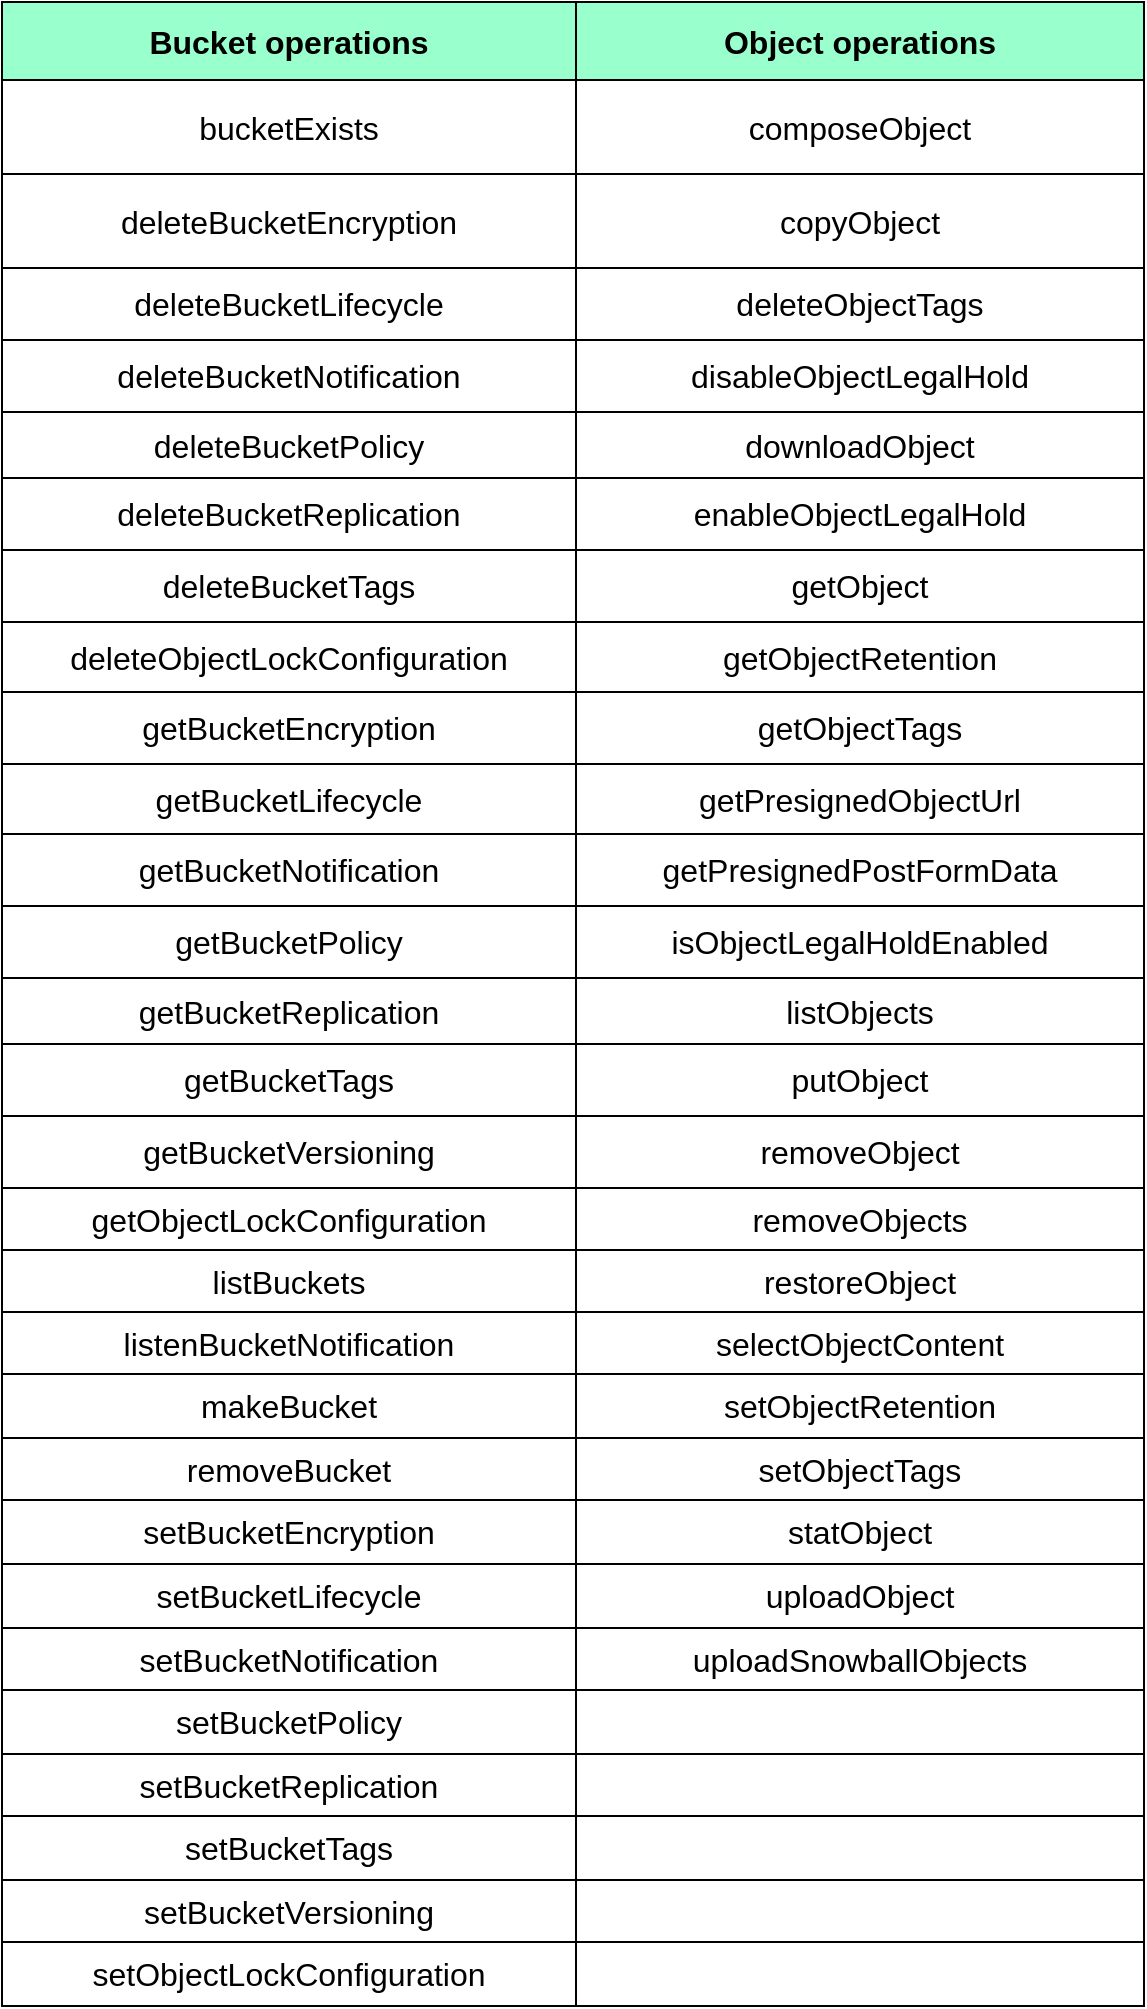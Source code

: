 <mxfile version="24.2.7" type="github">
  <diagram name="MinioClient" id="0LsnsbijukVLt6VLD8lf">
    <mxGraphModel dx="1434" dy="786" grid="0" gridSize="10" guides="1" tooltips="1" connect="1" arrows="1" fold="1" page="1" pageScale="1" pageWidth="827" pageHeight="1169" math="0" shadow="0">
      <root>
        <mxCell id="0" />
        <mxCell id="1" parent="0" />
        <mxCell id="zMTB_hW9dfb-LZWBAFQF-9" value="" style="childLayout=tableLayout;recursiveResize=0;shadow=0;fillColor=none;fontFamily=Helvetica;fontSize=16;labelBackgroundColor=none;fontColor=#000000;" vertex="1" parent="1">
          <mxGeometry x="167" y="66" width="571" height="1002" as="geometry" />
        </mxCell>
        <mxCell id="zMTB_hW9dfb-LZWBAFQF-10" value="" style="shape=tableRow;horizontal=0;startSize=0;swimlaneHead=0;swimlaneBody=0;top=0;left=0;bottom=0;right=0;dropTarget=0;collapsible=0;recursiveResize=0;expand=0;fontStyle=0;fillColor=none;strokeColor=inherit;fontFamily=Helvetica;fontSize=16;labelBackgroundColor=none;fontColor=#000000;" vertex="1" parent="zMTB_hW9dfb-LZWBAFQF-9">
          <mxGeometry width="571" height="39" as="geometry" />
        </mxCell>
        <mxCell id="zMTB_hW9dfb-LZWBAFQF-11" value="&lt;span style=&quot;font-size: 16px; font-weight: 600;&quot;&gt;Bucket operations&lt;/span&gt;" style="connectable=0;recursiveResize=0;strokeColor=inherit;fillColor=#99FFCC;align=center;whiteSpace=wrap;html=1;fontFamily=Helvetica;fontSize=16;labelBackgroundColor=none;fontColor=#000000;" vertex="1" parent="zMTB_hW9dfb-LZWBAFQF-10">
          <mxGeometry width="287" height="39" as="geometry">
            <mxRectangle width="287" height="39" as="alternateBounds" />
          </mxGeometry>
        </mxCell>
        <mxCell id="zMTB_hW9dfb-LZWBAFQF-12" value="&lt;span style=&quot;font-size: 16px; font-weight: 600;&quot;&gt;Object operations&lt;/span&gt;" style="connectable=0;recursiveResize=0;strokeColor=inherit;fillColor=#99FFCC;align=center;whiteSpace=wrap;html=1;fontFamily=Helvetica;fontSize=16;labelBackgroundColor=none;fontColor=#000000;" vertex="1" parent="zMTB_hW9dfb-LZWBAFQF-10">
          <mxGeometry x="287" width="284" height="39" as="geometry">
            <mxRectangle width="284" height="39" as="alternateBounds" />
          </mxGeometry>
        </mxCell>
        <mxCell id="zMTB_hW9dfb-LZWBAFQF-14" style="shape=tableRow;horizontal=0;startSize=0;swimlaneHead=0;swimlaneBody=0;top=0;left=0;bottom=0;right=0;dropTarget=0;collapsible=0;recursiveResize=0;expand=0;fontStyle=0;fillColor=none;strokeColor=inherit;fontFamily=Helvetica;fontSize=16;labelBackgroundColor=none;fontColor=#000000;" vertex="1" parent="zMTB_hW9dfb-LZWBAFQF-9">
          <mxGeometry y="39" width="571" height="47" as="geometry" />
        </mxCell>
        <mxCell id="zMTB_hW9dfb-LZWBAFQF-15" value="&lt;span style=&quot;font-size: 16px; text-align: start; white-space-collapse: break-spaces;&quot;&gt;bucketExists&lt;/span&gt;" style="connectable=0;recursiveResize=0;strokeColor=inherit;fillColor=none;align=center;whiteSpace=wrap;html=1;fontFamily=Helvetica;fontSize=16;labelBackgroundColor=none;fontColor=#000000;" vertex="1" parent="zMTB_hW9dfb-LZWBAFQF-14">
          <mxGeometry width="287" height="47" as="geometry">
            <mxRectangle width="287" height="47" as="alternateBounds" />
          </mxGeometry>
        </mxCell>
        <mxCell id="zMTB_hW9dfb-LZWBAFQF-16" value="&lt;span style=&quot;font-size: 16px; text-align: start; white-space-collapse: break-spaces;&quot;&gt;composeObject&lt;/span&gt;" style="connectable=0;recursiveResize=0;strokeColor=inherit;fillColor=none;align=center;whiteSpace=wrap;html=1;fontFamily=Helvetica;fontSize=16;labelBackgroundColor=none;fontColor=#000000;" vertex="1" parent="zMTB_hW9dfb-LZWBAFQF-14">
          <mxGeometry x="287" width="284" height="47" as="geometry">
            <mxRectangle width="284" height="47" as="alternateBounds" />
          </mxGeometry>
        </mxCell>
        <mxCell id="zMTB_hW9dfb-LZWBAFQF-18" style="shape=tableRow;horizontal=0;startSize=0;swimlaneHead=0;swimlaneBody=0;top=0;left=0;bottom=0;right=0;dropTarget=0;collapsible=0;recursiveResize=0;expand=0;fontStyle=0;fillColor=none;strokeColor=inherit;fontFamily=Helvetica;fontSize=16;labelBackgroundColor=none;fontColor=#000000;" vertex="1" parent="zMTB_hW9dfb-LZWBAFQF-9">
          <mxGeometry y="86" width="571" height="47" as="geometry" />
        </mxCell>
        <mxCell id="zMTB_hW9dfb-LZWBAFQF-19" value="&lt;span style=&quot;font-size: 16px; text-align: start; white-space-collapse: break-spaces;&quot;&gt;deleteBucketEncryption&lt;/span&gt;" style="connectable=0;recursiveResize=0;strokeColor=inherit;fillColor=none;align=center;whiteSpace=wrap;html=1;fontFamily=Helvetica;fontSize=16;labelBackgroundColor=none;fontColor=#000000;" vertex="1" parent="zMTB_hW9dfb-LZWBAFQF-18">
          <mxGeometry width="287" height="47" as="geometry">
            <mxRectangle width="287" height="47" as="alternateBounds" />
          </mxGeometry>
        </mxCell>
        <mxCell id="zMTB_hW9dfb-LZWBAFQF-20" value="&lt;span style=&quot;font-size: 16px; text-align: start; white-space-collapse: break-spaces;&quot;&gt;copyObject&lt;/span&gt;" style="connectable=0;recursiveResize=0;strokeColor=inherit;fillColor=none;align=center;whiteSpace=wrap;html=1;fontFamily=Helvetica;fontSize=16;labelBackgroundColor=none;fontColor=#000000;" vertex="1" parent="zMTB_hW9dfb-LZWBAFQF-18">
          <mxGeometry x="287" width="284" height="47" as="geometry">
            <mxRectangle width="284" height="47" as="alternateBounds" />
          </mxGeometry>
        </mxCell>
        <mxCell id="zMTB_hW9dfb-LZWBAFQF-22" value="" style="shape=tableRow;horizontal=0;startSize=0;swimlaneHead=0;swimlaneBody=0;top=0;left=0;bottom=0;right=0;dropTarget=0;collapsible=0;recursiveResize=0;expand=0;fontStyle=0;fillColor=none;strokeColor=inherit;fontFamily=Helvetica;fontSize=16;labelBackgroundColor=none;fontColor=#000000;" vertex="1" parent="zMTB_hW9dfb-LZWBAFQF-9">
          <mxGeometry y="133" width="571" height="36" as="geometry" />
        </mxCell>
        <mxCell id="zMTB_hW9dfb-LZWBAFQF-23" value="&lt;span style=&quot;font-size: 16px; text-align: start; white-space-collapse: break-spaces;&quot;&gt;deleteBucketLifecycle&lt;/span&gt;" style="connectable=0;recursiveResize=0;strokeColor=inherit;fillColor=none;align=center;whiteSpace=wrap;html=1;fontFamily=Helvetica;fontSize=16;labelBackgroundColor=none;fontColor=#000000;" vertex="1" parent="zMTB_hW9dfb-LZWBAFQF-22">
          <mxGeometry width="287" height="36" as="geometry">
            <mxRectangle width="287" height="36" as="alternateBounds" />
          </mxGeometry>
        </mxCell>
        <mxCell id="zMTB_hW9dfb-LZWBAFQF-24" value="&lt;span style=&quot;font-size: 16px; text-align: start; white-space-collapse: break-spaces;&quot;&gt;deleteObjectTags&lt;/span&gt;" style="connectable=0;recursiveResize=0;strokeColor=inherit;fillColor=none;align=center;whiteSpace=wrap;html=1;fontFamily=Helvetica;fontSize=16;labelBackgroundColor=none;fontColor=#000000;" vertex="1" parent="zMTB_hW9dfb-LZWBAFQF-22">
          <mxGeometry x="287" width="284" height="36" as="geometry">
            <mxRectangle width="284" height="36" as="alternateBounds" />
          </mxGeometry>
        </mxCell>
        <mxCell id="zMTB_hW9dfb-LZWBAFQF-26" value="" style="shape=tableRow;horizontal=0;startSize=0;swimlaneHead=0;swimlaneBody=0;top=0;left=0;bottom=0;right=0;dropTarget=0;collapsible=0;recursiveResize=0;expand=0;fontStyle=0;fillColor=none;strokeColor=inherit;fontFamily=Helvetica;fontSize=16;labelBackgroundColor=none;fontColor=#000000;" vertex="1" parent="zMTB_hW9dfb-LZWBAFQF-9">
          <mxGeometry y="169" width="571" height="36" as="geometry" />
        </mxCell>
        <mxCell id="zMTB_hW9dfb-LZWBAFQF-27" value="&lt;span style=&quot;font-size: 16px; text-align: start; white-space-collapse: break-spaces;&quot;&gt;deleteBucketNotification&lt;/span&gt;" style="connectable=0;recursiveResize=0;strokeColor=inherit;fillColor=none;align=center;whiteSpace=wrap;html=1;fontFamily=Helvetica;fontSize=16;labelBackgroundColor=none;fontColor=#000000;" vertex="1" parent="zMTB_hW9dfb-LZWBAFQF-26">
          <mxGeometry width="287" height="36" as="geometry">
            <mxRectangle width="287" height="36" as="alternateBounds" />
          </mxGeometry>
        </mxCell>
        <mxCell id="zMTB_hW9dfb-LZWBAFQF-28" value="&lt;span style=&quot;font-size: 16px; text-align: start; white-space-collapse: break-spaces;&quot;&gt;disableObjectLegalHold&lt;/span&gt;" style="connectable=0;recursiveResize=0;strokeColor=inherit;fillColor=none;align=center;whiteSpace=wrap;html=1;fontFamily=Helvetica;fontSize=16;labelBackgroundColor=none;fontColor=#000000;" vertex="1" parent="zMTB_hW9dfb-LZWBAFQF-26">
          <mxGeometry x="287" width="284" height="36" as="geometry">
            <mxRectangle width="284" height="36" as="alternateBounds" />
          </mxGeometry>
        </mxCell>
        <mxCell id="zMTB_hW9dfb-LZWBAFQF-29" value="" style="shape=tableRow;horizontal=0;startSize=0;swimlaneHead=0;swimlaneBody=0;top=0;left=0;bottom=0;right=0;dropTarget=0;collapsible=0;recursiveResize=0;expand=0;fontStyle=0;fillColor=none;strokeColor=inherit;fontFamily=Helvetica;fontSize=16;labelBackgroundColor=none;fontColor=#000000;" vertex="1" parent="zMTB_hW9dfb-LZWBAFQF-9">
          <mxGeometry y="205" width="571" height="33" as="geometry" />
        </mxCell>
        <mxCell id="zMTB_hW9dfb-LZWBAFQF-30" value="&lt;span style=&quot;font-size: 16px; text-align: start; white-space-collapse: break-spaces;&quot;&gt;deleteBucketPolicy&lt;/span&gt;" style="connectable=0;recursiveResize=0;strokeColor=inherit;fillColor=none;align=center;whiteSpace=wrap;html=1;fontFamily=Helvetica;fontSize=16;labelBackgroundColor=none;fontColor=#000000;" vertex="1" parent="zMTB_hW9dfb-LZWBAFQF-29">
          <mxGeometry width="287" height="33" as="geometry">
            <mxRectangle width="287" height="33" as="alternateBounds" />
          </mxGeometry>
        </mxCell>
        <mxCell id="zMTB_hW9dfb-LZWBAFQF-31" value="&lt;span style=&quot;font-size: 16px; text-align: start; white-space-collapse: break-spaces;&quot;&gt;downloadObject&lt;/span&gt;" style="connectable=0;recursiveResize=0;strokeColor=inherit;fillColor=none;align=center;whiteSpace=wrap;html=1;fontFamily=Helvetica;fontSize=16;labelBackgroundColor=none;fontColor=#000000;" vertex="1" parent="zMTB_hW9dfb-LZWBAFQF-29">
          <mxGeometry x="287" width="284" height="33" as="geometry">
            <mxRectangle width="284" height="33" as="alternateBounds" />
          </mxGeometry>
        </mxCell>
        <mxCell id="zMTB_hW9dfb-LZWBAFQF-32" value="" style="shape=tableRow;horizontal=0;startSize=0;swimlaneHead=0;swimlaneBody=0;top=0;left=0;bottom=0;right=0;dropTarget=0;collapsible=0;recursiveResize=0;expand=0;fontStyle=0;fillColor=none;strokeColor=inherit;fontFamily=Helvetica;fontSize=16;labelBackgroundColor=none;fontColor=#000000;" vertex="1" parent="zMTB_hW9dfb-LZWBAFQF-9">
          <mxGeometry y="238" width="571" height="36" as="geometry" />
        </mxCell>
        <mxCell id="zMTB_hW9dfb-LZWBAFQF-33" value="&lt;span style=&quot;font-size: 16px; text-align: start; white-space-collapse: break-spaces;&quot;&gt;deleteBucketReplication&lt;/span&gt;" style="connectable=0;recursiveResize=0;strokeColor=inherit;fillColor=none;align=center;whiteSpace=wrap;html=1;fontFamily=Helvetica;fontSize=16;labelBackgroundColor=none;fontColor=#000000;" vertex="1" parent="zMTB_hW9dfb-LZWBAFQF-32">
          <mxGeometry width="287" height="36" as="geometry">
            <mxRectangle width="287" height="36" as="alternateBounds" />
          </mxGeometry>
        </mxCell>
        <mxCell id="zMTB_hW9dfb-LZWBAFQF-34" value="&lt;span style=&quot;font-size: 16px; text-align: start; white-space-collapse: break-spaces;&quot;&gt;enableObjectLegalHold&lt;/span&gt;" style="connectable=0;recursiveResize=0;strokeColor=inherit;fillColor=none;align=center;whiteSpace=wrap;html=1;fontFamily=Helvetica;fontSize=16;labelBackgroundColor=none;fontColor=#000000;" vertex="1" parent="zMTB_hW9dfb-LZWBAFQF-32">
          <mxGeometry x="287" width="284" height="36" as="geometry">
            <mxRectangle width="284" height="36" as="alternateBounds" />
          </mxGeometry>
        </mxCell>
        <mxCell id="zMTB_hW9dfb-LZWBAFQF-35" value="" style="shape=tableRow;horizontal=0;startSize=0;swimlaneHead=0;swimlaneBody=0;top=0;left=0;bottom=0;right=0;dropTarget=0;collapsible=0;recursiveResize=0;expand=0;fontStyle=0;fillColor=none;strokeColor=inherit;fontFamily=Helvetica;fontSize=16;labelBackgroundColor=none;fontColor=#000000;" vertex="1" parent="zMTB_hW9dfb-LZWBAFQF-9">
          <mxGeometry y="274" width="571" height="36" as="geometry" />
        </mxCell>
        <mxCell id="zMTB_hW9dfb-LZWBAFQF-36" value="&lt;span style=&quot;font-size: 16px; text-align: start; white-space-collapse: break-spaces;&quot;&gt;deleteBucketTags&lt;/span&gt;" style="connectable=0;recursiveResize=0;strokeColor=inherit;fillColor=none;align=center;whiteSpace=wrap;html=1;fontFamily=Helvetica;fontSize=16;labelBackgroundColor=none;fontColor=#000000;" vertex="1" parent="zMTB_hW9dfb-LZWBAFQF-35">
          <mxGeometry width="287" height="36" as="geometry">
            <mxRectangle width="287" height="36" as="alternateBounds" />
          </mxGeometry>
        </mxCell>
        <mxCell id="zMTB_hW9dfb-LZWBAFQF-37" value="&lt;span style=&quot;font-size: 16px; text-align: start; white-space-collapse: break-spaces;&quot;&gt;getObject&lt;/span&gt;" style="connectable=0;recursiveResize=0;strokeColor=inherit;fillColor=none;align=center;whiteSpace=wrap;html=1;fontFamily=Helvetica;fontSize=16;labelBackgroundColor=none;fontColor=#000000;" vertex="1" parent="zMTB_hW9dfb-LZWBAFQF-35">
          <mxGeometry x="287" width="284" height="36" as="geometry">
            <mxRectangle width="284" height="36" as="alternateBounds" />
          </mxGeometry>
        </mxCell>
        <mxCell id="zMTB_hW9dfb-LZWBAFQF-38" value="" style="shape=tableRow;horizontal=0;startSize=0;swimlaneHead=0;swimlaneBody=0;top=0;left=0;bottom=0;right=0;dropTarget=0;collapsible=0;recursiveResize=0;expand=0;fontStyle=0;fillColor=none;strokeColor=inherit;fontFamily=Helvetica;fontSize=16;labelBackgroundColor=none;fontColor=#000000;" vertex="1" parent="zMTB_hW9dfb-LZWBAFQF-9">
          <mxGeometry y="310" width="571" height="35" as="geometry" />
        </mxCell>
        <mxCell id="zMTB_hW9dfb-LZWBAFQF-39" value="&lt;span style=&quot;font-size: 16px; text-align: start; white-space-collapse: break-spaces;&quot;&gt;deleteObjectLockConfiguration&lt;/span&gt;" style="connectable=0;recursiveResize=0;strokeColor=inherit;fillColor=none;align=center;whiteSpace=wrap;html=1;fontFamily=Helvetica;fontSize=16;labelBackgroundColor=none;fontColor=#000000;" vertex="1" parent="zMTB_hW9dfb-LZWBAFQF-38">
          <mxGeometry width="287" height="35" as="geometry">
            <mxRectangle width="287" height="35" as="alternateBounds" />
          </mxGeometry>
        </mxCell>
        <mxCell id="zMTB_hW9dfb-LZWBAFQF-40" value="&lt;span style=&quot;font-size: 16px; text-align: start; white-space-collapse: break-spaces;&quot;&gt;getObjectRetention&lt;/span&gt;" style="connectable=0;recursiveResize=0;strokeColor=inherit;fillColor=none;align=center;whiteSpace=wrap;html=1;fontFamily=Helvetica;fontSize=16;labelBackgroundColor=none;fontColor=#000000;" vertex="1" parent="zMTB_hW9dfb-LZWBAFQF-38">
          <mxGeometry x="287" width="284" height="35" as="geometry">
            <mxRectangle width="284" height="35" as="alternateBounds" />
          </mxGeometry>
        </mxCell>
        <mxCell id="zMTB_hW9dfb-LZWBAFQF-41" value="" style="shape=tableRow;horizontal=0;startSize=0;swimlaneHead=0;swimlaneBody=0;top=0;left=0;bottom=0;right=0;dropTarget=0;collapsible=0;recursiveResize=0;expand=0;fontStyle=0;fillColor=none;strokeColor=inherit;fontFamily=Helvetica;fontSize=16;labelBackgroundColor=none;fontColor=#000000;" vertex="1" parent="zMTB_hW9dfb-LZWBAFQF-9">
          <mxGeometry y="345" width="571" height="36" as="geometry" />
        </mxCell>
        <mxCell id="zMTB_hW9dfb-LZWBAFQF-42" value="&lt;span style=&quot;font-size: 16px; text-align: start; white-space-collapse: break-spaces;&quot;&gt;getBucketEncryption&lt;/span&gt;" style="connectable=0;recursiveResize=0;strokeColor=inherit;fillColor=none;align=center;whiteSpace=wrap;html=1;fontFamily=Helvetica;fontSize=16;labelBackgroundColor=none;fontColor=#000000;" vertex="1" parent="zMTB_hW9dfb-LZWBAFQF-41">
          <mxGeometry width="287" height="36" as="geometry">
            <mxRectangle width="287" height="36" as="alternateBounds" />
          </mxGeometry>
        </mxCell>
        <mxCell id="zMTB_hW9dfb-LZWBAFQF-43" value="&lt;span style=&quot;font-size: 16px; text-align: start; white-space-collapse: break-spaces;&quot;&gt;getObjectTags&lt;/span&gt;" style="connectable=0;recursiveResize=0;strokeColor=inherit;fillColor=none;align=center;whiteSpace=wrap;html=1;fontFamily=Helvetica;fontSize=16;labelBackgroundColor=none;fontColor=#000000;" vertex="1" parent="zMTB_hW9dfb-LZWBAFQF-41">
          <mxGeometry x="287" width="284" height="36" as="geometry">
            <mxRectangle width="284" height="36" as="alternateBounds" />
          </mxGeometry>
        </mxCell>
        <mxCell id="zMTB_hW9dfb-LZWBAFQF-76" value="" style="shape=tableRow;horizontal=0;startSize=0;swimlaneHead=0;swimlaneBody=0;top=0;left=0;bottom=0;right=0;dropTarget=0;collapsible=0;recursiveResize=0;expand=0;fontStyle=0;fillColor=none;strokeColor=inherit;fontFamily=Helvetica;fontSize=16;labelBackgroundColor=none;fontColor=#000000;" vertex="1" parent="zMTB_hW9dfb-LZWBAFQF-9">
          <mxGeometry y="381" width="571" height="35" as="geometry" />
        </mxCell>
        <mxCell id="zMTB_hW9dfb-LZWBAFQF-77" value="&lt;span style=&quot;font-size: 16px; text-align: start; white-space-collapse: break-spaces;&quot;&gt;getBucketLifecycle&lt;/span&gt;" style="connectable=0;recursiveResize=0;strokeColor=inherit;fillColor=none;align=center;whiteSpace=wrap;html=1;fontFamily=Helvetica;fontSize=16;labelBackgroundColor=none;fontColor=#000000;" vertex="1" parent="zMTB_hW9dfb-LZWBAFQF-76">
          <mxGeometry width="287" height="35" as="geometry">
            <mxRectangle width="287" height="35" as="alternateBounds" />
          </mxGeometry>
        </mxCell>
        <mxCell id="zMTB_hW9dfb-LZWBAFQF-78" value="&lt;span style=&quot;font-size: 16px; text-align: start; white-space-collapse: break-spaces;&quot;&gt;getPresignedObjectUrl&lt;/span&gt;" style="connectable=0;recursiveResize=0;strokeColor=inherit;fillColor=none;align=center;whiteSpace=wrap;html=1;fontFamily=Helvetica;fontSize=16;labelBackgroundColor=none;fontColor=#000000;" vertex="1" parent="zMTB_hW9dfb-LZWBAFQF-76">
          <mxGeometry x="287" width="284" height="35" as="geometry">
            <mxRectangle width="284" height="35" as="alternateBounds" />
          </mxGeometry>
        </mxCell>
        <mxCell id="zMTB_hW9dfb-LZWBAFQF-79" value="" style="shape=tableRow;horizontal=0;startSize=0;swimlaneHead=0;swimlaneBody=0;top=0;left=0;bottom=0;right=0;dropTarget=0;collapsible=0;recursiveResize=0;expand=0;fontStyle=0;fillColor=none;strokeColor=inherit;fontFamily=Helvetica;fontSize=16;labelBackgroundColor=none;fontColor=#000000;" vertex="1" parent="zMTB_hW9dfb-LZWBAFQF-9">
          <mxGeometry y="416" width="571" height="36" as="geometry" />
        </mxCell>
        <mxCell id="zMTB_hW9dfb-LZWBAFQF-80" value="&lt;span style=&quot;font-size: 16px; text-align: start; white-space-collapse: break-spaces;&quot;&gt;getBucketNotification&lt;/span&gt;" style="connectable=0;recursiveResize=0;strokeColor=inherit;fillColor=none;align=center;whiteSpace=wrap;html=1;fontFamily=Helvetica;fontSize=16;labelBackgroundColor=none;fontColor=#000000;" vertex="1" parent="zMTB_hW9dfb-LZWBAFQF-79">
          <mxGeometry width="287" height="36" as="geometry">
            <mxRectangle width="287" height="36" as="alternateBounds" />
          </mxGeometry>
        </mxCell>
        <mxCell id="zMTB_hW9dfb-LZWBAFQF-81" value="&lt;span style=&quot;font-size: 16px; text-align: start; white-space-collapse: break-spaces;&quot;&gt;getPresignedPostFormData&lt;/span&gt;" style="connectable=0;recursiveResize=0;strokeColor=inherit;fillColor=none;align=center;whiteSpace=wrap;html=1;fontFamily=Helvetica;fontSize=16;labelBackgroundColor=none;fontColor=#000000;" vertex="1" parent="zMTB_hW9dfb-LZWBAFQF-79">
          <mxGeometry x="287" width="284" height="36" as="geometry">
            <mxRectangle width="284" height="36" as="alternateBounds" />
          </mxGeometry>
        </mxCell>
        <mxCell id="zMTB_hW9dfb-LZWBAFQF-82" value="" style="shape=tableRow;horizontal=0;startSize=0;swimlaneHead=0;swimlaneBody=0;top=0;left=0;bottom=0;right=0;dropTarget=0;collapsible=0;recursiveResize=0;expand=0;fontStyle=0;fillColor=none;strokeColor=inherit;fontFamily=Helvetica;fontSize=16;labelBackgroundColor=none;fontColor=#000000;" vertex="1" parent="zMTB_hW9dfb-LZWBAFQF-9">
          <mxGeometry y="452" width="571" height="36" as="geometry" />
        </mxCell>
        <mxCell id="zMTB_hW9dfb-LZWBAFQF-83" value="&lt;span style=&quot;font-size: 16px; text-align: start; white-space-collapse: break-spaces;&quot;&gt;getBucketPolicy&lt;/span&gt;" style="connectable=0;recursiveResize=0;strokeColor=inherit;fillColor=none;align=center;whiteSpace=wrap;html=1;fontFamily=Helvetica;fontSize=16;labelBackgroundColor=none;fontColor=#000000;" vertex="1" parent="zMTB_hW9dfb-LZWBAFQF-82">
          <mxGeometry width="287" height="36" as="geometry">
            <mxRectangle width="287" height="36" as="alternateBounds" />
          </mxGeometry>
        </mxCell>
        <mxCell id="zMTB_hW9dfb-LZWBAFQF-84" value="&lt;span style=&quot;font-size: 16px; text-align: start; white-space-collapse: break-spaces;&quot;&gt;isObjectLegalHoldEnabled&lt;/span&gt;" style="connectable=0;recursiveResize=0;strokeColor=inherit;fillColor=none;align=center;whiteSpace=wrap;html=1;fontFamily=Helvetica;fontSize=16;labelBackgroundColor=none;fontColor=#000000;" vertex="1" parent="zMTB_hW9dfb-LZWBAFQF-82">
          <mxGeometry x="287" width="284" height="36" as="geometry">
            <mxRectangle width="284" height="36" as="alternateBounds" />
          </mxGeometry>
        </mxCell>
        <mxCell id="zMTB_hW9dfb-LZWBAFQF-85" value="" style="shape=tableRow;horizontal=0;startSize=0;swimlaneHead=0;swimlaneBody=0;top=0;left=0;bottom=0;right=0;dropTarget=0;collapsible=0;recursiveResize=0;expand=0;fontStyle=0;fillColor=none;strokeColor=inherit;fontFamily=Helvetica;fontSize=16;labelBackgroundColor=none;fontColor=#000000;" vertex="1" parent="zMTB_hW9dfb-LZWBAFQF-9">
          <mxGeometry y="488" width="571" height="33" as="geometry" />
        </mxCell>
        <mxCell id="zMTB_hW9dfb-LZWBAFQF-86" value="&lt;span style=&quot;font-size: 16px; text-align: start; white-space-collapse: break-spaces;&quot;&gt;getBucketReplication&lt;/span&gt;" style="connectable=0;recursiveResize=0;strokeColor=inherit;fillColor=none;align=center;whiteSpace=wrap;html=1;fontFamily=Helvetica;fontSize=16;labelBackgroundColor=none;fontColor=#000000;" vertex="1" parent="zMTB_hW9dfb-LZWBAFQF-85">
          <mxGeometry width="287" height="33" as="geometry">
            <mxRectangle width="287" height="33" as="alternateBounds" />
          </mxGeometry>
        </mxCell>
        <mxCell id="zMTB_hW9dfb-LZWBAFQF-87" value="&lt;span style=&quot;font-size: 16px; text-align: start; white-space-collapse: break-spaces;&quot;&gt;listObjects&lt;/span&gt;" style="connectable=0;recursiveResize=0;strokeColor=inherit;fillColor=none;align=center;whiteSpace=wrap;html=1;fontFamily=Helvetica;fontSize=16;labelBackgroundColor=none;fontColor=#000000;" vertex="1" parent="zMTB_hW9dfb-LZWBAFQF-85">
          <mxGeometry x="287" width="284" height="33" as="geometry">
            <mxRectangle width="284" height="33" as="alternateBounds" />
          </mxGeometry>
        </mxCell>
        <mxCell id="zMTB_hW9dfb-LZWBAFQF-88" value="" style="shape=tableRow;horizontal=0;startSize=0;swimlaneHead=0;swimlaneBody=0;top=0;left=0;bottom=0;right=0;dropTarget=0;collapsible=0;recursiveResize=0;expand=0;fontStyle=0;fillColor=none;strokeColor=inherit;fontFamily=Helvetica;fontSize=16;labelBackgroundColor=none;fontColor=#000000;" vertex="1" parent="zMTB_hW9dfb-LZWBAFQF-9">
          <mxGeometry y="521" width="571" height="36" as="geometry" />
        </mxCell>
        <mxCell id="zMTB_hW9dfb-LZWBAFQF-89" value="&lt;span style=&quot;font-size: 16px; text-align: start; white-space-collapse: break-spaces;&quot;&gt;getBucketTags&lt;/span&gt;" style="connectable=0;recursiveResize=0;strokeColor=inherit;fillColor=none;align=center;whiteSpace=wrap;html=1;fontFamily=Helvetica;fontSize=16;labelBackgroundColor=none;fontColor=#000000;" vertex="1" parent="zMTB_hW9dfb-LZWBAFQF-88">
          <mxGeometry width="287" height="36" as="geometry">
            <mxRectangle width="287" height="36" as="alternateBounds" />
          </mxGeometry>
        </mxCell>
        <mxCell id="zMTB_hW9dfb-LZWBAFQF-90" value="&lt;span style=&quot;font-size: 16px; text-align: start; white-space-collapse: break-spaces;&quot;&gt;putObject&lt;/span&gt;" style="connectable=0;recursiveResize=0;strokeColor=inherit;fillColor=none;align=center;whiteSpace=wrap;html=1;fontFamily=Helvetica;fontSize=16;labelBackgroundColor=none;fontColor=#000000;" vertex="1" parent="zMTB_hW9dfb-LZWBAFQF-88">
          <mxGeometry x="287" width="284" height="36" as="geometry">
            <mxRectangle width="284" height="36" as="alternateBounds" />
          </mxGeometry>
        </mxCell>
        <mxCell id="zMTB_hW9dfb-LZWBAFQF-91" value="" style="shape=tableRow;horizontal=0;startSize=0;swimlaneHead=0;swimlaneBody=0;top=0;left=0;bottom=0;right=0;dropTarget=0;collapsible=0;recursiveResize=0;expand=0;fontStyle=0;fillColor=none;strokeColor=inherit;fontFamily=Helvetica;fontSize=16;labelBackgroundColor=none;fontColor=#000000;" vertex="1" parent="zMTB_hW9dfb-LZWBAFQF-9">
          <mxGeometry y="557" width="571" height="36" as="geometry" />
        </mxCell>
        <mxCell id="zMTB_hW9dfb-LZWBAFQF-92" value="&lt;span style=&quot;font-size: 16px; text-align: start; white-space-collapse: break-spaces;&quot;&gt;getBucketVersioning&lt;/span&gt;" style="connectable=0;recursiveResize=0;strokeColor=inherit;fillColor=none;align=center;whiteSpace=wrap;html=1;fontFamily=Helvetica;fontSize=16;labelBackgroundColor=none;fontColor=#000000;" vertex="1" parent="zMTB_hW9dfb-LZWBAFQF-91">
          <mxGeometry width="287" height="36" as="geometry">
            <mxRectangle width="287" height="36" as="alternateBounds" />
          </mxGeometry>
        </mxCell>
        <mxCell id="zMTB_hW9dfb-LZWBAFQF-93" value="&lt;span style=&quot;font-size: 16px; text-align: start; white-space-collapse: break-spaces;&quot;&gt;removeObject&lt;/span&gt;" style="connectable=0;recursiveResize=0;strokeColor=inherit;fillColor=none;align=center;whiteSpace=wrap;html=1;fontFamily=Helvetica;fontSize=16;labelBackgroundColor=none;fontColor=#000000;" vertex="1" parent="zMTB_hW9dfb-LZWBAFQF-91">
          <mxGeometry x="287" width="284" height="36" as="geometry">
            <mxRectangle width="284" height="36" as="alternateBounds" />
          </mxGeometry>
        </mxCell>
        <mxCell id="zMTB_hW9dfb-LZWBAFQF-94" value="" style="shape=tableRow;horizontal=0;startSize=0;swimlaneHead=0;swimlaneBody=0;top=0;left=0;bottom=0;right=0;dropTarget=0;collapsible=0;recursiveResize=0;expand=0;fontStyle=0;fillColor=none;strokeColor=inherit;fontFamily=Helvetica;fontSize=16;labelBackgroundColor=none;fontColor=#000000;" vertex="1" parent="zMTB_hW9dfb-LZWBAFQF-9">
          <mxGeometry y="593" width="571" height="31" as="geometry" />
        </mxCell>
        <mxCell id="zMTB_hW9dfb-LZWBAFQF-95" value="&lt;span style=&quot;font-size: 16px; text-align: start; white-space-collapse: break-spaces;&quot;&gt;getObjectLockConfiguration&lt;/span&gt;" style="connectable=0;recursiveResize=0;strokeColor=inherit;fillColor=none;align=center;whiteSpace=wrap;html=1;fontFamily=Helvetica;fontSize=16;labelBackgroundColor=none;fontColor=#000000;" vertex="1" parent="zMTB_hW9dfb-LZWBAFQF-94">
          <mxGeometry width="287" height="31" as="geometry">
            <mxRectangle width="287" height="31" as="alternateBounds" />
          </mxGeometry>
        </mxCell>
        <mxCell id="zMTB_hW9dfb-LZWBAFQF-96" value="&lt;span style=&quot;font-size: 16px; text-align: start; white-space-collapse: break-spaces;&quot;&gt;removeObjects&lt;/span&gt;" style="connectable=0;recursiveResize=0;strokeColor=inherit;fillColor=none;align=center;whiteSpace=wrap;html=1;fontFamily=Helvetica;fontSize=16;labelBackgroundColor=none;fontColor=#000000;" vertex="1" parent="zMTB_hW9dfb-LZWBAFQF-94">
          <mxGeometry x="287" width="284" height="31" as="geometry">
            <mxRectangle width="284" height="31" as="alternateBounds" />
          </mxGeometry>
        </mxCell>
        <mxCell id="zMTB_hW9dfb-LZWBAFQF-97" value="" style="shape=tableRow;horizontal=0;startSize=0;swimlaneHead=0;swimlaneBody=0;top=0;left=0;bottom=0;right=0;dropTarget=0;collapsible=0;recursiveResize=0;expand=0;fontStyle=0;fillColor=none;strokeColor=inherit;fontFamily=Helvetica;fontSize=16;labelBackgroundColor=none;fontColor=#000000;" vertex="1" parent="zMTB_hW9dfb-LZWBAFQF-9">
          <mxGeometry y="624" width="571" height="31" as="geometry" />
        </mxCell>
        <mxCell id="zMTB_hW9dfb-LZWBAFQF-98" value="&lt;span style=&quot;font-size: 16px; text-align: start; white-space-collapse: break-spaces;&quot;&gt;listBuckets&lt;/span&gt;" style="connectable=0;recursiveResize=0;strokeColor=inherit;fillColor=none;align=center;whiteSpace=wrap;html=1;fontFamily=Helvetica;fontSize=16;labelBackgroundColor=none;fontColor=#000000;" vertex="1" parent="zMTB_hW9dfb-LZWBAFQF-97">
          <mxGeometry width="287" height="31" as="geometry">
            <mxRectangle width="287" height="31" as="alternateBounds" />
          </mxGeometry>
        </mxCell>
        <mxCell id="zMTB_hW9dfb-LZWBAFQF-99" value="&lt;span style=&quot;font-size: 16px; text-align: start; white-space-collapse: break-spaces;&quot;&gt;restoreObject&lt;/span&gt;" style="connectable=0;recursiveResize=0;strokeColor=inherit;fillColor=none;align=center;whiteSpace=wrap;html=1;fontFamily=Helvetica;fontSize=16;labelBackgroundColor=none;fontColor=#000000;" vertex="1" parent="zMTB_hW9dfb-LZWBAFQF-97">
          <mxGeometry x="287" width="284" height="31" as="geometry">
            <mxRectangle width="284" height="31" as="alternateBounds" />
          </mxGeometry>
        </mxCell>
        <mxCell id="zMTB_hW9dfb-LZWBAFQF-100" value="" style="shape=tableRow;horizontal=0;startSize=0;swimlaneHead=0;swimlaneBody=0;top=0;left=0;bottom=0;right=0;dropTarget=0;collapsible=0;recursiveResize=0;expand=0;fontStyle=0;fillColor=none;strokeColor=inherit;fontFamily=Helvetica;fontSize=16;labelBackgroundColor=none;fontColor=#000000;" vertex="1" parent="zMTB_hW9dfb-LZWBAFQF-9">
          <mxGeometry y="655" width="571" height="31" as="geometry" />
        </mxCell>
        <mxCell id="zMTB_hW9dfb-LZWBAFQF-101" value="&lt;span style=&quot;font-size: 16px; text-align: start; white-space-collapse: break-spaces;&quot;&gt;listenBucketNotification&lt;/span&gt;" style="connectable=0;recursiveResize=0;strokeColor=inherit;fillColor=none;align=center;whiteSpace=wrap;html=1;fontFamily=Helvetica;fontSize=16;labelBackgroundColor=none;fontColor=#000000;" vertex="1" parent="zMTB_hW9dfb-LZWBAFQF-100">
          <mxGeometry width="287" height="31" as="geometry">
            <mxRectangle width="287" height="31" as="alternateBounds" />
          </mxGeometry>
        </mxCell>
        <mxCell id="zMTB_hW9dfb-LZWBAFQF-102" value="&lt;span style=&quot;font-size: 16px; text-align: start; white-space-collapse: break-spaces;&quot;&gt;selectObjectContent&lt;/span&gt;" style="connectable=0;recursiveResize=0;strokeColor=inherit;fillColor=none;align=center;whiteSpace=wrap;html=1;fontFamily=Helvetica;fontSize=16;labelBackgroundColor=none;fontColor=#000000;" vertex="1" parent="zMTB_hW9dfb-LZWBAFQF-100">
          <mxGeometry x="287" width="284" height="31" as="geometry">
            <mxRectangle width="284" height="31" as="alternateBounds" />
          </mxGeometry>
        </mxCell>
        <mxCell id="zMTB_hW9dfb-LZWBAFQF-103" value="" style="shape=tableRow;horizontal=0;startSize=0;swimlaneHead=0;swimlaneBody=0;top=0;left=0;bottom=0;right=0;dropTarget=0;collapsible=0;recursiveResize=0;expand=0;fontStyle=0;fillColor=none;strokeColor=inherit;fontFamily=Helvetica;fontSize=16;labelBackgroundColor=none;fontColor=#000000;" vertex="1" parent="zMTB_hW9dfb-LZWBAFQF-9">
          <mxGeometry y="686" width="571" height="32" as="geometry" />
        </mxCell>
        <mxCell id="zMTB_hW9dfb-LZWBAFQF-104" value="makeBucket" style="connectable=0;recursiveResize=0;strokeColor=inherit;fillColor=none;align=center;whiteSpace=wrap;html=1;fontFamily=Helvetica;fontSize=16;labelBackgroundColor=none;fontColor=#000000;" vertex="1" parent="zMTB_hW9dfb-LZWBAFQF-103">
          <mxGeometry width="287" height="32" as="geometry">
            <mxRectangle width="287" height="32" as="alternateBounds" />
          </mxGeometry>
        </mxCell>
        <mxCell id="zMTB_hW9dfb-LZWBAFQF-105" value="&lt;span style=&quot;font-size: 16px; text-align: start; white-space-collapse: break-spaces;&quot;&gt;setObjectRetention&lt;/span&gt;" style="connectable=0;recursiveResize=0;strokeColor=inherit;fillColor=none;align=center;whiteSpace=wrap;html=1;fontFamily=Helvetica;fontSize=16;labelBackgroundColor=none;fontColor=#000000;" vertex="1" parent="zMTB_hW9dfb-LZWBAFQF-103">
          <mxGeometry x="287" width="284" height="32" as="geometry">
            <mxRectangle width="284" height="32" as="alternateBounds" />
          </mxGeometry>
        </mxCell>
        <mxCell id="zMTB_hW9dfb-LZWBAFQF-106" value="" style="shape=tableRow;horizontal=0;startSize=0;swimlaneHead=0;swimlaneBody=0;top=0;left=0;bottom=0;right=0;dropTarget=0;collapsible=0;recursiveResize=0;expand=0;fontStyle=0;fillColor=none;strokeColor=inherit;fontFamily=Helvetica;fontSize=16;labelBackgroundColor=none;fontColor=#000000;" vertex="1" parent="zMTB_hW9dfb-LZWBAFQF-9">
          <mxGeometry y="718" width="571" height="31" as="geometry" />
        </mxCell>
        <mxCell id="zMTB_hW9dfb-LZWBAFQF-107" value="removeBucket" style="connectable=0;recursiveResize=0;strokeColor=inherit;fillColor=none;align=center;whiteSpace=wrap;html=1;fontFamily=Helvetica;fontSize=16;labelBackgroundColor=none;fontColor=#000000;" vertex="1" parent="zMTB_hW9dfb-LZWBAFQF-106">
          <mxGeometry width="287" height="31" as="geometry">
            <mxRectangle width="287" height="31" as="alternateBounds" />
          </mxGeometry>
        </mxCell>
        <mxCell id="zMTB_hW9dfb-LZWBAFQF-108" value="&lt;span style=&quot;font-size: 16px; text-align: start; white-space-collapse: break-spaces;&quot;&gt;setObjectTags&lt;/span&gt;" style="connectable=0;recursiveResize=0;strokeColor=inherit;fillColor=none;align=center;whiteSpace=wrap;html=1;fontFamily=Helvetica;fontSize=16;labelBackgroundColor=none;fontColor=#000000;" vertex="1" parent="zMTB_hW9dfb-LZWBAFQF-106">
          <mxGeometry x="287" width="284" height="31" as="geometry">
            <mxRectangle width="284" height="31" as="alternateBounds" />
          </mxGeometry>
        </mxCell>
        <mxCell id="zMTB_hW9dfb-LZWBAFQF-109" value="" style="shape=tableRow;horizontal=0;startSize=0;swimlaneHead=0;swimlaneBody=0;top=0;left=0;bottom=0;right=0;dropTarget=0;collapsible=0;recursiveResize=0;expand=0;fontStyle=0;fillColor=none;strokeColor=inherit;fontFamily=Helvetica;fontSize=16;labelBackgroundColor=none;fontColor=#000000;" vertex="1" parent="zMTB_hW9dfb-LZWBAFQF-9">
          <mxGeometry y="749" width="571" height="32" as="geometry" />
        </mxCell>
        <mxCell id="zMTB_hW9dfb-LZWBAFQF-110" value="setBucketEncryption" style="connectable=0;recursiveResize=0;strokeColor=inherit;fillColor=none;align=center;whiteSpace=wrap;html=1;fontFamily=Helvetica;fontSize=16;labelBackgroundColor=none;fontColor=#000000;" vertex="1" parent="zMTB_hW9dfb-LZWBAFQF-109">
          <mxGeometry width="287" height="32" as="geometry">
            <mxRectangle width="287" height="32" as="alternateBounds" />
          </mxGeometry>
        </mxCell>
        <mxCell id="zMTB_hW9dfb-LZWBAFQF-111" value="&lt;span style=&quot;font-size: 16px; text-align: start; white-space-collapse: break-spaces;&quot;&gt;statObject&lt;/span&gt;" style="connectable=0;recursiveResize=0;strokeColor=inherit;fillColor=none;align=center;whiteSpace=wrap;html=1;fontFamily=Helvetica;fontSize=16;labelBackgroundColor=none;fontColor=#000000;" vertex="1" parent="zMTB_hW9dfb-LZWBAFQF-109">
          <mxGeometry x="287" width="284" height="32" as="geometry">
            <mxRectangle width="284" height="32" as="alternateBounds" />
          </mxGeometry>
        </mxCell>
        <mxCell id="zMTB_hW9dfb-LZWBAFQF-112" value="" style="shape=tableRow;horizontal=0;startSize=0;swimlaneHead=0;swimlaneBody=0;top=0;left=0;bottom=0;right=0;dropTarget=0;collapsible=0;recursiveResize=0;expand=0;fontStyle=0;fillColor=none;strokeColor=inherit;fontFamily=Helvetica;fontSize=16;labelBackgroundColor=none;fontColor=#000000;" vertex="1" parent="zMTB_hW9dfb-LZWBAFQF-9">
          <mxGeometry y="781" width="571" height="32" as="geometry" />
        </mxCell>
        <mxCell id="zMTB_hW9dfb-LZWBAFQF-113" value="setBucketLifecycle" style="connectable=0;recursiveResize=0;strokeColor=inherit;fillColor=none;align=center;whiteSpace=wrap;html=1;fontFamily=Helvetica;fontSize=16;labelBackgroundColor=none;fontColor=#000000;" vertex="1" parent="zMTB_hW9dfb-LZWBAFQF-112">
          <mxGeometry width="287" height="32" as="geometry">
            <mxRectangle width="287" height="32" as="alternateBounds" />
          </mxGeometry>
        </mxCell>
        <mxCell id="zMTB_hW9dfb-LZWBAFQF-114" value="&lt;span style=&quot;font-size: 16px; text-align: start; white-space-collapse: break-spaces;&quot;&gt;uploadObject&lt;/span&gt;" style="connectable=0;recursiveResize=0;strokeColor=inherit;fillColor=none;align=center;whiteSpace=wrap;html=1;fontFamily=Helvetica;fontSize=16;labelBackgroundColor=none;fontColor=#000000;" vertex="1" parent="zMTB_hW9dfb-LZWBAFQF-112">
          <mxGeometry x="287" width="284" height="32" as="geometry">
            <mxRectangle width="284" height="32" as="alternateBounds" />
          </mxGeometry>
        </mxCell>
        <mxCell id="zMTB_hW9dfb-LZWBAFQF-115" value="" style="shape=tableRow;horizontal=0;startSize=0;swimlaneHead=0;swimlaneBody=0;top=0;left=0;bottom=0;right=0;dropTarget=0;collapsible=0;recursiveResize=0;expand=0;fontStyle=0;fillColor=none;strokeColor=inherit;fontFamily=Helvetica;fontSize=16;labelBackgroundColor=none;fontColor=#000000;" vertex="1" parent="zMTB_hW9dfb-LZWBAFQF-9">
          <mxGeometry y="813" width="571" height="31" as="geometry" />
        </mxCell>
        <mxCell id="zMTB_hW9dfb-LZWBAFQF-116" value="setBucketNotification" style="connectable=0;recursiveResize=0;strokeColor=inherit;fillColor=none;align=center;whiteSpace=wrap;html=1;fontFamily=Helvetica;fontSize=16;labelBackgroundColor=none;fontColor=#000000;" vertex="1" parent="zMTB_hW9dfb-LZWBAFQF-115">
          <mxGeometry width="287" height="31" as="geometry">
            <mxRectangle width="287" height="31" as="alternateBounds" />
          </mxGeometry>
        </mxCell>
        <mxCell id="zMTB_hW9dfb-LZWBAFQF-117" value="&lt;span style=&quot;font-size: 16px; text-align: start; white-space-collapse: break-spaces;&quot;&gt;uploadSnowballObjects&lt;/span&gt;" style="connectable=0;recursiveResize=0;strokeColor=inherit;fillColor=none;align=center;whiteSpace=wrap;html=1;fontFamily=Helvetica;fontSize=16;labelBackgroundColor=none;fontColor=#000000;" vertex="1" parent="zMTB_hW9dfb-LZWBAFQF-115">
          <mxGeometry x="287" width="284" height="31" as="geometry">
            <mxRectangle width="284" height="31" as="alternateBounds" />
          </mxGeometry>
        </mxCell>
        <mxCell id="zMTB_hW9dfb-LZWBAFQF-118" value="" style="shape=tableRow;horizontal=0;startSize=0;swimlaneHead=0;swimlaneBody=0;top=0;left=0;bottom=0;right=0;dropTarget=0;collapsible=0;recursiveResize=0;expand=0;fontStyle=0;fillColor=none;strokeColor=inherit;fontFamily=Helvetica;fontSize=16;labelBackgroundColor=none;fontColor=#000000;" vertex="1" parent="zMTB_hW9dfb-LZWBAFQF-9">
          <mxGeometry y="844" width="571" height="32" as="geometry" />
        </mxCell>
        <mxCell id="zMTB_hW9dfb-LZWBAFQF-119" value="setBucketPolicy" style="connectable=0;recursiveResize=0;strokeColor=inherit;fillColor=none;align=center;whiteSpace=wrap;html=1;fontFamily=Helvetica;fontSize=16;labelBackgroundColor=none;fontColor=#000000;" vertex="1" parent="zMTB_hW9dfb-LZWBAFQF-118">
          <mxGeometry width="287" height="32" as="geometry">
            <mxRectangle width="287" height="32" as="alternateBounds" />
          </mxGeometry>
        </mxCell>
        <mxCell id="zMTB_hW9dfb-LZWBAFQF-120" value="" style="connectable=0;recursiveResize=0;strokeColor=inherit;fillColor=none;align=center;whiteSpace=wrap;html=1;fontFamily=Helvetica;fontSize=16;labelBackgroundColor=none;fontColor=#000000;" vertex="1" parent="zMTB_hW9dfb-LZWBAFQF-118">
          <mxGeometry x="287" width="284" height="32" as="geometry">
            <mxRectangle width="284" height="32" as="alternateBounds" />
          </mxGeometry>
        </mxCell>
        <mxCell id="zMTB_hW9dfb-LZWBAFQF-121" value="" style="shape=tableRow;horizontal=0;startSize=0;swimlaneHead=0;swimlaneBody=0;top=0;left=0;bottom=0;right=0;dropTarget=0;collapsible=0;recursiveResize=0;expand=0;fontStyle=0;fillColor=none;strokeColor=inherit;fontFamily=Helvetica;fontSize=16;labelBackgroundColor=none;fontColor=#000000;" vertex="1" parent="zMTB_hW9dfb-LZWBAFQF-9">
          <mxGeometry y="876" width="571" height="31" as="geometry" />
        </mxCell>
        <mxCell id="zMTB_hW9dfb-LZWBAFQF-122" value="setBucketReplication" style="connectable=0;recursiveResize=0;strokeColor=inherit;fillColor=none;align=center;whiteSpace=wrap;html=1;fontFamily=Helvetica;fontSize=16;labelBackgroundColor=none;fontColor=#000000;" vertex="1" parent="zMTB_hW9dfb-LZWBAFQF-121">
          <mxGeometry width="287" height="31" as="geometry">
            <mxRectangle width="287" height="31" as="alternateBounds" />
          </mxGeometry>
        </mxCell>
        <mxCell id="zMTB_hW9dfb-LZWBAFQF-123" value="" style="connectable=0;recursiveResize=0;strokeColor=inherit;fillColor=none;align=center;whiteSpace=wrap;html=1;fontFamily=Helvetica;fontSize=16;labelBackgroundColor=none;fontColor=#000000;" vertex="1" parent="zMTB_hW9dfb-LZWBAFQF-121">
          <mxGeometry x="287" width="284" height="31" as="geometry">
            <mxRectangle width="284" height="31" as="alternateBounds" />
          </mxGeometry>
        </mxCell>
        <mxCell id="zMTB_hW9dfb-LZWBAFQF-124" value="" style="shape=tableRow;horizontal=0;startSize=0;swimlaneHead=0;swimlaneBody=0;top=0;left=0;bottom=0;right=0;dropTarget=0;collapsible=0;recursiveResize=0;expand=0;fontStyle=0;fillColor=none;strokeColor=inherit;fontFamily=Helvetica;fontSize=16;labelBackgroundColor=none;fontColor=#000000;" vertex="1" parent="zMTB_hW9dfb-LZWBAFQF-9">
          <mxGeometry y="907" width="571" height="32" as="geometry" />
        </mxCell>
        <mxCell id="zMTB_hW9dfb-LZWBAFQF-125" value="setBucketTags" style="connectable=0;recursiveResize=0;strokeColor=inherit;fillColor=none;align=center;whiteSpace=wrap;html=1;fontFamily=Helvetica;fontSize=16;labelBackgroundColor=none;fontColor=#000000;" vertex="1" parent="zMTB_hW9dfb-LZWBAFQF-124">
          <mxGeometry width="287" height="32" as="geometry">
            <mxRectangle width="287" height="32" as="alternateBounds" />
          </mxGeometry>
        </mxCell>
        <mxCell id="zMTB_hW9dfb-LZWBAFQF-126" value="" style="connectable=0;recursiveResize=0;strokeColor=inherit;fillColor=none;align=center;whiteSpace=wrap;html=1;fontFamily=Helvetica;fontSize=16;labelBackgroundColor=none;fontColor=#000000;" vertex="1" parent="zMTB_hW9dfb-LZWBAFQF-124">
          <mxGeometry x="287" width="284" height="32" as="geometry">
            <mxRectangle width="284" height="32" as="alternateBounds" />
          </mxGeometry>
        </mxCell>
        <mxCell id="zMTB_hW9dfb-LZWBAFQF-127" value="" style="shape=tableRow;horizontal=0;startSize=0;swimlaneHead=0;swimlaneBody=0;top=0;left=0;bottom=0;right=0;dropTarget=0;collapsible=0;recursiveResize=0;expand=0;fontStyle=0;fillColor=none;strokeColor=inherit;fontFamily=Helvetica;fontSize=16;labelBackgroundColor=none;fontColor=#000000;" vertex="1" parent="zMTB_hW9dfb-LZWBAFQF-9">
          <mxGeometry y="939" width="571" height="31" as="geometry" />
        </mxCell>
        <mxCell id="zMTB_hW9dfb-LZWBAFQF-128" value="setBucketVersioning" style="connectable=0;recursiveResize=0;strokeColor=inherit;fillColor=none;align=center;whiteSpace=wrap;html=1;fontFamily=Helvetica;fontSize=16;labelBackgroundColor=none;fontColor=#000000;" vertex="1" parent="zMTB_hW9dfb-LZWBAFQF-127">
          <mxGeometry width="287" height="31" as="geometry">
            <mxRectangle width="287" height="31" as="alternateBounds" />
          </mxGeometry>
        </mxCell>
        <mxCell id="zMTB_hW9dfb-LZWBAFQF-129" value="" style="connectable=0;recursiveResize=0;strokeColor=inherit;fillColor=none;align=center;whiteSpace=wrap;html=1;fontFamily=Helvetica;fontSize=16;labelBackgroundColor=none;fontColor=#000000;" vertex="1" parent="zMTB_hW9dfb-LZWBAFQF-127">
          <mxGeometry x="287" width="284" height="31" as="geometry">
            <mxRectangle width="284" height="31" as="alternateBounds" />
          </mxGeometry>
        </mxCell>
        <mxCell id="zMTB_hW9dfb-LZWBAFQF-130" value="" style="shape=tableRow;horizontal=0;startSize=0;swimlaneHead=0;swimlaneBody=0;top=0;left=0;bottom=0;right=0;dropTarget=0;collapsible=0;recursiveResize=0;expand=0;fontStyle=0;fillColor=none;strokeColor=inherit;fontFamily=Helvetica;fontSize=16;labelBackgroundColor=none;fontColor=#000000;" vertex="1" parent="zMTB_hW9dfb-LZWBAFQF-9">
          <mxGeometry y="970" width="571" height="32" as="geometry" />
        </mxCell>
        <mxCell id="zMTB_hW9dfb-LZWBAFQF-131" value="setObjectLockConfiguration" style="connectable=0;recursiveResize=0;strokeColor=inherit;fillColor=none;align=center;whiteSpace=wrap;html=1;fontFamily=Helvetica;fontSize=16;labelBackgroundColor=none;fontColor=#000000;" vertex="1" parent="zMTB_hW9dfb-LZWBAFQF-130">
          <mxGeometry width="287" height="32" as="geometry">
            <mxRectangle width="287" height="32" as="alternateBounds" />
          </mxGeometry>
        </mxCell>
        <mxCell id="zMTB_hW9dfb-LZWBAFQF-132" value="" style="connectable=0;recursiveResize=0;strokeColor=inherit;fillColor=none;align=center;whiteSpace=wrap;html=1;fontFamily=Helvetica;fontSize=16;labelBackgroundColor=none;fontColor=#000000;" vertex="1" parent="zMTB_hW9dfb-LZWBAFQF-130">
          <mxGeometry x="287" width="284" height="32" as="geometry">
            <mxRectangle width="284" height="32" as="alternateBounds" />
          </mxGeometry>
        </mxCell>
      </root>
    </mxGraphModel>
  </diagram>
</mxfile>
